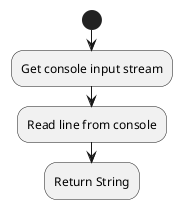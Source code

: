 @startuml
'https://plantuml.com/activity-diagram-beta

start
    :Get console input stream;
    :Read line from console;
    :Return String;

@enduml
